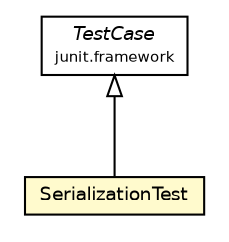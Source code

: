 #!/usr/local/bin/dot
#
# Class diagram 
# Generated by UmlGraph version 4.6 (http://www.spinellis.gr/sw/umlgraph)
#

digraph G {
	edge [fontname="Helvetica",fontsize=10,labelfontname="Helvetica",labelfontsize=10];
	node [fontname="Helvetica",fontsize=10,shape=plaintext];
	// edu.umd.cs.piccolo.SerializationTest
	c173 [label=<<table border="0" cellborder="1" cellspacing="0" cellpadding="2" port="p" bgcolor="lemonChiffon" href="./SerializationTest.html">
		<tr><td><table border="0" cellspacing="0" cellpadding="1">
			<tr><td> SerializationTest </td></tr>
		</table></td></tr>
		</table>>, fontname="Helvetica", fontcolor="black", fontsize=9.0];
	//edu.umd.cs.piccolo.SerializationTest extends junit.framework.TestCase
	c180:p -> c173:p [dir=back,arrowtail=empty];
	// junit.framework.TestCase
	c180 [label=<<table border="0" cellborder="1" cellspacing="0" cellpadding="2" port="p">
		<tr><td><table border="0" cellspacing="0" cellpadding="1">
			<tr><td><font face="Helvetica-Oblique"> TestCase </font></td></tr>
			<tr><td><font point-size="7.0"> junit.framework </font></td></tr>
		</table></td></tr>
		</table>>, fontname="Helvetica", fontcolor="black", fontsize=9.0];
}

